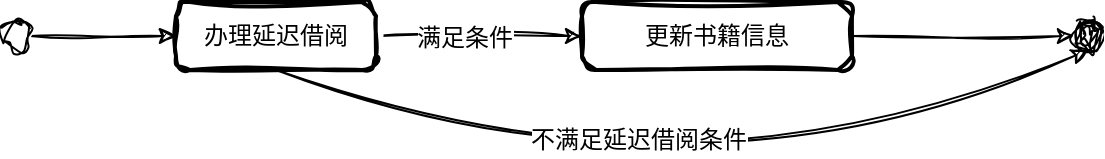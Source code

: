 <mxfile version="22.0.8" type="github">
  <diagram name="第 1 页" id="VOIXElQQoLBPa3Zr150k">
    <mxGraphModel dx="795" dy="563" grid="0" gridSize="10" guides="1" tooltips="1" connect="1" arrows="1" fold="1" page="1" pageScale="1" pageWidth="827" pageHeight="1169" background="#ffffff" math="0" shadow="0">
      <root>
        <mxCell id="0" />
        <mxCell id="1" parent="0" />
        <mxCell id="_EuGSHGWzR_7x_fWJRQk-12" style="edgeStyle=orthogonalEdgeStyle;rounded=0;sketch=1;hachureGap=4;jiggle=2;curveFitting=1;orthogonalLoop=1;jettySize=auto;html=1;exitX=1;exitY=0.5;exitDx=0;exitDy=0;entryX=0;entryY=0.5;entryDx=0;entryDy=0;fontFamily=Architects Daughter;fontSource=https%3A%2F%2Ffonts.googleapis.com%2Fcss%3Ffamily%3DArchitects%2BDaughter;fontSize=16;" edge="1" parent="1" source="2" target="3">
          <mxGeometry relative="1" as="geometry" />
        </mxCell>
        <mxCell id="2" value="" style="ellipse;labelBackgroundColor=none;sketch=1;curveFitting=1;jiggle=2;" parent="1" vertex="1">
          <mxGeometry x="47" y="37" width="14" height="14" as="geometry" />
        </mxCell>
        <mxCell id="_EuGSHGWzR_7x_fWJRQk-13" style="edgeStyle=orthogonalEdgeStyle;rounded=0;sketch=1;hachureGap=4;jiggle=2;curveFitting=1;orthogonalLoop=1;jettySize=auto;html=1;fontFamily=Architects Daughter;fontSource=https%3A%2F%2Ffonts.googleapis.com%2Fcss%3Ffamily%3DArchitects%2BDaughter;fontSize=16;" edge="1" parent="1" source="3" target="4">
          <mxGeometry relative="1" as="geometry" />
        </mxCell>
        <mxCell id="_EuGSHGWzR_7x_fWJRQk-18" value="&lt;font style=&quot;font-size: 12px;&quot;&gt;满足条件&lt;/font&gt;" style="edgeLabel;html=1;align=center;verticalAlign=middle;resizable=0;points=[];fontSize=20;fontFamily=Architects Daughter;" vertex="1" connectable="0" parent="_EuGSHGWzR_7x_fWJRQk-13">
          <mxGeometry x="-0.155" y="2" relative="1" as="geometry">
            <mxPoint as="offset" />
          </mxGeometry>
        </mxCell>
        <mxCell id="3" value="办理延迟借阅" style="rounded=1;absoluteArcSize=1;arcSize=14;whiteSpace=wrap;strokeWidth=2;labelBackgroundColor=none;sketch=1;curveFitting=1;jiggle=2;" parent="1" vertex="1">
          <mxGeometry x="134" y="27" width="100" height="34" as="geometry" />
        </mxCell>
        <mxCell id="_EuGSHGWzR_7x_fWJRQk-14" style="edgeStyle=orthogonalEdgeStyle;rounded=0;sketch=1;hachureGap=4;jiggle=2;curveFitting=1;orthogonalLoop=1;jettySize=auto;html=1;entryX=0;entryY=0.5;entryDx=0;entryDy=0;fontFamily=Architects Daughter;fontSource=https%3A%2F%2Ffonts.googleapis.com%2Fcss%3Ffamily%3DArchitects%2BDaughter;fontSize=16;" edge="1" parent="1" source="4" target="5">
          <mxGeometry relative="1" as="geometry" />
        </mxCell>
        <mxCell id="4" value="更新书籍信息" style="rounded=1;absoluteArcSize=1;arcSize=14;whiteSpace=wrap;strokeWidth=2;labelBackgroundColor=none;sketch=1;curveFitting=1;jiggle=2;" parent="1" vertex="1">
          <mxGeometry x="337" y="27" width="135" height="34" as="geometry" />
        </mxCell>
        <mxCell id="5" value="" style="ellipse;shape=endState;labelBackgroundColor=none;sketch=1;curveFitting=1;jiggle=2;" parent="1" vertex="1">
          <mxGeometry x="583" y="37" width="14" height="14" as="geometry" />
        </mxCell>
        <mxCell id="_EuGSHGWzR_7x_fWJRQk-16" value="" style="curved=1;endArrow=classic;html=1;rounded=0;sketch=1;hachureGap=4;jiggle=2;curveFitting=1;fontFamily=Architects Daughter;fontSource=https%3A%2F%2Ffonts.googleapis.com%2Fcss%3Ffamily%3DArchitects%2BDaughter;fontSize=16;exitX=0.5;exitY=1;exitDx=0;exitDy=0;entryX=0.5;entryY=1;entryDx=0;entryDy=0;" edge="1" parent="1" source="3" target="5">
          <mxGeometry width="50" height="50" relative="1" as="geometry">
            <mxPoint x="304" y="85" as="sourcePoint" />
            <mxPoint x="354" y="35" as="targetPoint" />
            <Array as="points">
              <mxPoint x="396" y="137" />
            </Array>
          </mxGeometry>
        </mxCell>
        <mxCell id="_EuGSHGWzR_7x_fWJRQk-17" value="不满足延迟借阅条件" style="edgeLabel;html=1;align=center;verticalAlign=middle;resizable=0;points=[];fontSize=12;fontFamily=Architects Daughter;" vertex="1" connectable="0" parent="_EuGSHGWzR_7x_fWJRQk-16">
          <mxGeometry x="-0.166" y="27" relative="1" as="geometry">
            <mxPoint as="offset" />
          </mxGeometry>
        </mxCell>
      </root>
    </mxGraphModel>
  </diagram>
</mxfile>
